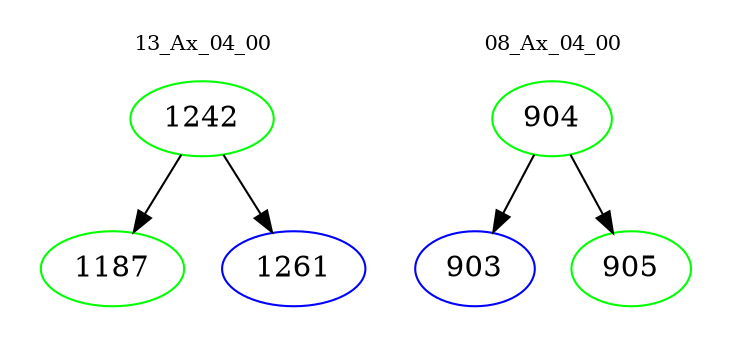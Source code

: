 digraph{
subgraph cluster_0 {
color = white
label = "13_Ax_04_00";
fontsize=10;
T0_1242 [label="1242", color="green"]
T0_1242 -> T0_1187 [color="black"]
T0_1187 [label="1187", color="green"]
T0_1242 -> T0_1261 [color="black"]
T0_1261 [label="1261", color="blue"]
}
subgraph cluster_1 {
color = white
label = "08_Ax_04_00";
fontsize=10;
T1_904 [label="904", color="green"]
T1_904 -> T1_903 [color="black"]
T1_903 [label="903", color="blue"]
T1_904 -> T1_905 [color="black"]
T1_905 [label="905", color="green"]
}
}
